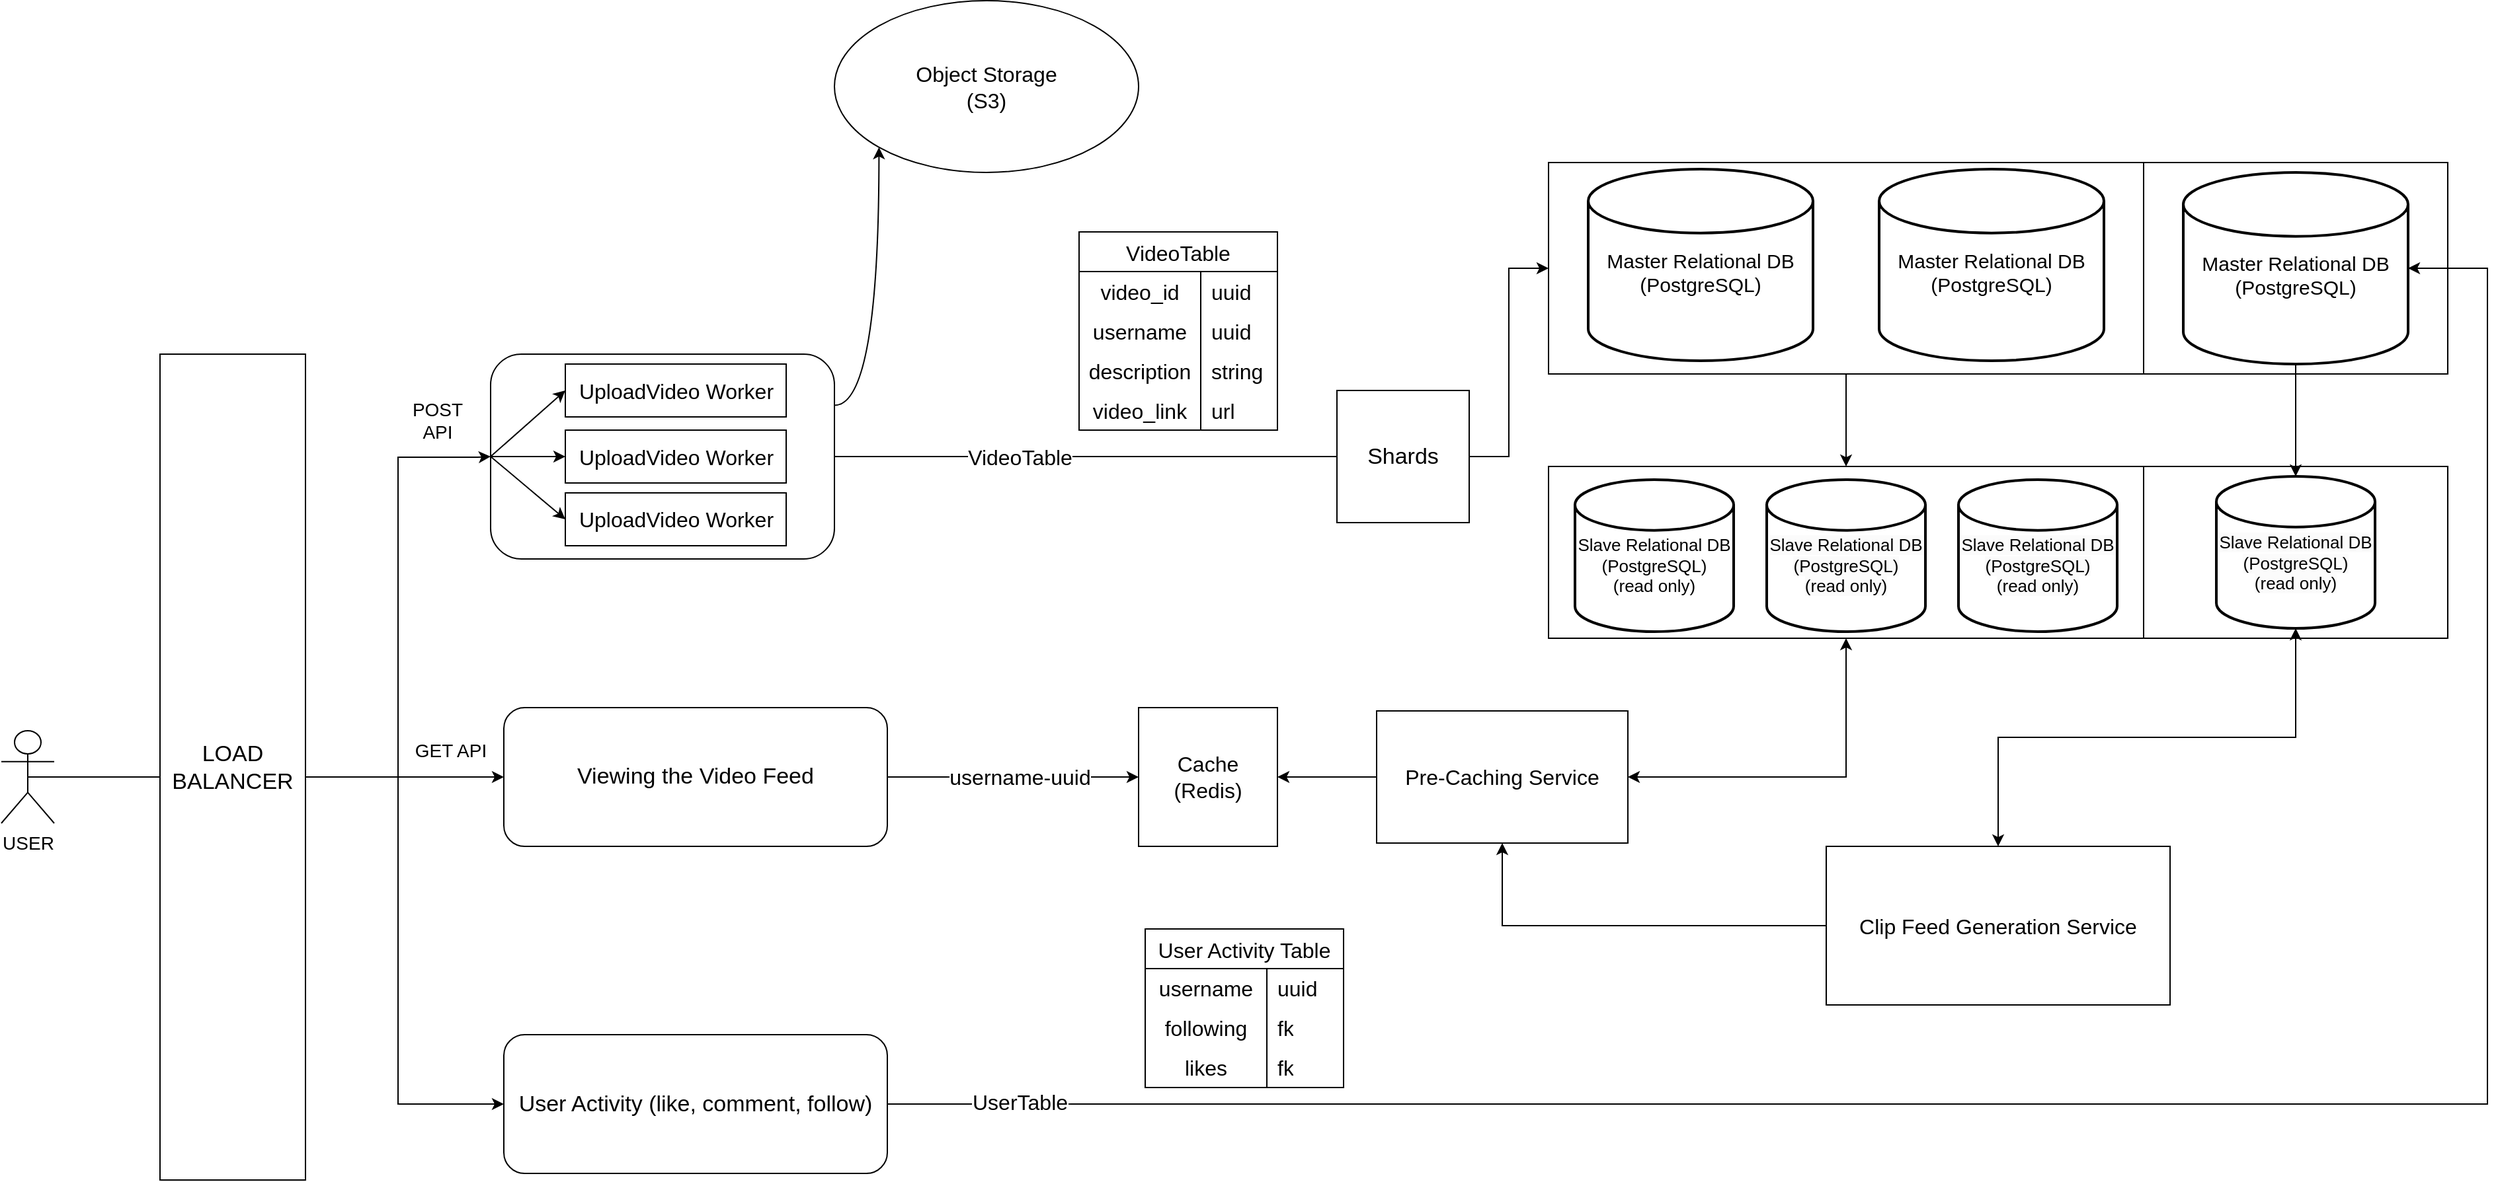 <mxfile version="21.0.2" type="device"><diagram name="Page-1" id="ao3p9w1e9IMJMOPHBp3D"><mxGraphModel dx="1466" dy="989" grid="1" gridSize="10" guides="1" tooltips="1" connect="1" arrows="1" fold="1" page="1" pageScale="1" pageWidth="1920" pageHeight="1200" math="0" shadow="0"><root><object label="" id="0"><mxCell/></object><mxCell id="1" parent="0"/><mxCell id="oOgxMRQKKio--Kn762Fp-40" value="&lt;font style=&quot;font-size: 16px;&quot;&gt;VideoTable&lt;/font&gt;" style="endArrow=classic;html=1;rounded=0;exitX=1;exitY=0.5;exitDx=0;exitDy=0;entryX=0;entryY=0.5;entryDx=0;entryDy=0;edgeStyle=orthogonalEdgeStyle;" edge="1" parent="1" source="BApjkqe6IOz5pvb6gpcd-9" target="BApjkqe6IOz5pvb6gpcd-74"><mxGeometry x="-0.59" width="50" height="50" relative="1" as="geometry"><mxPoint x="830" y="520" as="sourcePoint"/><mxPoint x="880" y="470" as="targetPoint"/><Array as="points"><mxPoint x="1160" y="442"/><mxPoint x="1160" y="300"/></Array><mxPoint as="offset"/></mxGeometry></mxCell><mxCell id="oOgxMRQKKio--Kn762Fp-35" value="" style="endArrow=classic;html=1;rounded=0;exitX=0.5;exitY=0.5;exitDx=0;exitDy=0;exitPerimeter=0;edgeStyle=orthogonalEdgeStyle;entryX=0;entryY=0.5;entryDx=0;entryDy=0;" edge="1" parent="1" source="BApjkqe6IOz5pvb6gpcd-1" target="BApjkqe6IOz5pvb6gpcd-9"><mxGeometry width="50" height="50" relative="1" as="geometry"><mxPoint x="170" y="570" as="sourcePoint"/><mxPoint x="380" y="460" as="targetPoint"/><Array as="points"><mxPoint x="320" y="685"/><mxPoint x="320" y="443"/><mxPoint x="380" y="443"/></Array></mxGeometry></mxCell><mxCell id="oOgxMRQKKio--Kn762Fp-12" value="" style="rounded=0;whiteSpace=wrap;html=1;" vertex="1" parent="1"><mxGeometry x="1190" y="450" width="680" height="130" as="geometry"/></mxCell><mxCell id="BApjkqe6IOz5pvb6gpcd-106" value="" style="rounded=0;whiteSpace=wrap;html=1;" parent="1" vertex="1"><mxGeometry x="1190" y="220" width="680" height="160" as="geometry"/></mxCell><mxCell id="BApjkqe6IOz5pvb6gpcd-91" value="" style="endArrow=classic;html=1;rounded=0;exitX=0.5;exitY=0.5;exitDx=0;exitDy=0;exitPerimeter=0;edgeStyle=orthogonalEdgeStyle;entryX=0;entryY=0.5;entryDx=0;entryDy=0;" parent="1" source="BApjkqe6IOz5pvb6gpcd-1" target="BApjkqe6IOz5pvb6gpcd-90" edge="1"><mxGeometry width="50" height="50" relative="1" as="geometry"><mxPoint x="380" y="830" as="sourcePoint"/><mxPoint x="390" y="780" as="targetPoint"/><Array as="points"><mxPoint x="320" y="685"/><mxPoint x="320" y="933"/></Array></mxGeometry></mxCell><mxCell id="BApjkqe6IOz5pvb6gpcd-81" value="" style="rounded=0;whiteSpace=wrap;html=1;" parent="1" vertex="1"><mxGeometry x="1190" y="450" width="450" height="130" as="geometry"/></mxCell><mxCell id="BApjkqe6IOz5pvb6gpcd-76" value="" style="endArrow=classic;html=1;rounded=0;exitX=0.5;exitY=0.5;exitDx=0;exitDy=0;exitPerimeter=0;entryX=0;entryY=0.5;entryDx=0;entryDy=0;" parent="1" source="BApjkqe6IOz5pvb6gpcd-1" target="BApjkqe6IOz5pvb6gpcd-78" edge="1"><mxGeometry width="50" height="50" relative="1" as="geometry"><mxPoint x="380" y="820" as="sourcePoint"/><mxPoint x="400" y="685" as="targetPoint"/></mxGeometry></mxCell><mxCell id="BApjkqe6IOz5pvb6gpcd-74" value="" style="rounded=0;whiteSpace=wrap;html=1;" parent="1" vertex="1"><mxGeometry x="1190" y="220" width="450" height="160" as="geometry"/></mxCell><mxCell id="BApjkqe6IOz5pvb6gpcd-9" value="" style="rounded=1;whiteSpace=wrap;html=1;" parent="1" vertex="1"><mxGeometry x="390" y="365" width="260" height="155" as="geometry"/></mxCell><mxCell id="BApjkqe6IOz5pvb6gpcd-1" value="USER" style="shape=umlActor;verticalLabelPosition=bottom;verticalAlign=top;html=1;outlineConnect=0;labelBackgroundColor=none;rounded=1;fontSize=14;" parent="1" vertex="1"><mxGeometry x="20" y="650" width="40" height="70" as="geometry"/></mxCell><mxCell id="BApjkqe6IOz5pvb6gpcd-13" value="&lt;font style=&quot;font-size: 14px;&quot;&gt;POST API&lt;/font&gt;" style="text;html=1;strokeColor=none;fillColor=none;align=center;verticalAlign=middle;whiteSpace=wrap;rounded=0;" parent="1" vertex="1"><mxGeometry x="320" y="400" width="60" height="30" as="geometry"/></mxCell><mxCell id="BApjkqe6IOz5pvb6gpcd-17" value="&lt;font style=&quot;font-size: 16px;&quot;&gt;UploadVideo Worker&lt;/font&gt;" style="rounded=0;whiteSpace=wrap;html=1;" parent="1" vertex="1"><mxGeometry x="446.5" y="470" width="167" height="40" as="geometry"/></mxCell><mxCell id="BApjkqe6IOz5pvb6gpcd-25" value="&lt;font style=&quot;font-size: 15px;&quot;&gt;Master Relational DB (PostgreSQL)&lt;/font&gt;" style="strokeWidth=2;html=1;shape=mxgraph.flowchart.database;whiteSpace=wrap;spacingTop=10;" parent="1" vertex="1"><mxGeometry x="1220" y="225" width="170" height="145" as="geometry"/></mxCell><mxCell id="BApjkqe6IOz5pvb6gpcd-26" value="&lt;font style=&quot;font-size: 13px;&quot;&gt;Slave Relational DB (PostgreSQL)&lt;br&gt;(read only)&lt;/font&gt;" style="strokeWidth=2;html=1;shape=mxgraph.flowchart.database;whiteSpace=wrap;spacingTop=15;" parent="1" vertex="1"><mxGeometry x="1210" y="460" width="120" height="115" as="geometry"/></mxCell><mxCell id="BApjkqe6IOz5pvb6gpcd-27" value="&lt;font style=&quot;font-size: 13px;&quot;&gt;&lt;span style=&quot;caret-color: rgb(0, 0, 0); color: rgb(0, 0, 0); font-family: Helvetica; font-style: normal; font-variant-caps: normal; font-weight: 400; letter-spacing: normal; text-align: center; text-indent: 0px; text-transform: none; word-spacing: 0px; -webkit-text-stroke-width: 0px; background-color: rgb(251, 251, 251); text-decoration: none; float: none; display: inline !important;&quot;&gt;Slave Relational DB (PostgreSQL)&lt;/span&gt;&lt;br style=&quot;border-color: var(--border-color); caret-color: rgb(0, 0, 0); color: rgb(0, 0, 0); font-family: Helvetica; font-style: normal; font-variant-caps: normal; font-weight: 400; letter-spacing: normal; text-align: center; text-indent: 0px; text-transform: none; word-spacing: 0px; -webkit-text-stroke-width: 0px; text-decoration: none;&quot;&gt;&lt;span style=&quot;caret-color: rgb(0, 0, 0); color: rgb(0, 0, 0); font-family: Helvetica; font-style: normal; font-variant-caps: normal; font-weight: 400; letter-spacing: normal; text-align: center; text-indent: 0px; text-transform: none; word-spacing: 0px; -webkit-text-stroke-width: 0px; background-color: rgb(251, 251, 251); text-decoration: none; float: none; display: inline !important;&quot;&gt;(read only)&lt;/span&gt;&lt;/font&gt;" style="strokeWidth=2;html=1;shape=mxgraph.flowchart.database;whiteSpace=wrap;spacingTop=15;" parent="1" vertex="1"><mxGeometry x="1355" y="460" width="120" height="115" as="geometry"/></mxCell><mxCell id="BApjkqe6IOz5pvb6gpcd-28" value="&lt;font style=&quot;font-size: 13px;&quot;&gt;&lt;span style=&quot;border-color: var(--border-color); caret-color: rgb(0, 0, 0); color: rgb(0, 0, 0); font-family: Helvetica; font-style: normal; font-variant-caps: normal; font-weight: 400; letter-spacing: normal; text-align: center; text-indent: 0px; text-transform: none; word-spacing: 0px; -webkit-text-stroke-width: 0px; text-decoration: none; background-color: rgb(251, 251, 251); float: none; display: inline !important;&quot;&gt;Slave Relational DB (PostgreSQL)&lt;/span&gt;&lt;br style=&quot;border-color: var(--border-color); caret-color: rgb(0, 0, 0); color: rgb(0, 0, 0); font-family: Helvetica; font-style: normal; font-variant-caps: normal; font-weight: 400; letter-spacing: normal; text-align: center; text-indent: 0px; text-transform: none; word-spacing: 0px; -webkit-text-stroke-width: 0px; text-decoration: none;&quot;&gt;&lt;span style=&quot;border-color: var(--border-color); caret-color: rgb(0, 0, 0); color: rgb(0, 0, 0); font-family: Helvetica; font-style: normal; font-variant-caps: normal; font-weight: 400; letter-spacing: normal; text-align: center; text-indent: 0px; text-transform: none; word-spacing: 0px; -webkit-text-stroke-width: 0px; text-decoration: none; background-color: rgb(251, 251, 251); float: none; display: inline !important;&quot;&gt;(read only)&lt;/span&gt;&lt;/font&gt;" style="strokeWidth=2;html=1;shape=mxgraph.flowchart.database;whiteSpace=wrap;spacingTop=15;" parent="1" vertex="1"><mxGeometry x="1500" y="460" width="120" height="115" as="geometry"/></mxCell><mxCell id="BApjkqe6IOz5pvb6gpcd-59" value="VideoTable" style="shape=table;startSize=30;container=1;collapsible=0;childLayout=tableLayout;fixedRows=1;rowLines=0;fontStyle=0;strokeColor=default;fontSize=16;" parent="1" vertex="1"><mxGeometry x="835" y="272.5" width="150" height="150" as="geometry"/></mxCell><mxCell id="BApjkqe6IOz5pvb6gpcd-60" value="" style="shape=tableRow;horizontal=0;startSize=0;swimlaneHead=0;swimlaneBody=0;top=0;left=0;bottom=0;right=0;collapsible=0;dropTarget=0;fillColor=none;points=[[0,0.5],[1,0.5]];portConstraint=eastwest;strokeColor=inherit;fontSize=16;" parent="BApjkqe6IOz5pvb6gpcd-59" vertex="1"><mxGeometry y="30" width="150" height="30" as="geometry"/></mxCell><mxCell id="BApjkqe6IOz5pvb6gpcd-61" value="video_id" style="shape=partialRectangle;html=1;whiteSpace=wrap;connectable=0;fillColor=none;top=0;left=0;bottom=0;right=0;overflow=hidden;pointerEvents=1;strokeColor=inherit;fontSize=16;" parent="BApjkqe6IOz5pvb6gpcd-60" vertex="1"><mxGeometry width="92" height="30" as="geometry"><mxRectangle width="92" height="30" as="alternateBounds"/></mxGeometry></mxCell><mxCell id="BApjkqe6IOz5pvb6gpcd-62" value="uuid" style="shape=partialRectangle;html=1;whiteSpace=wrap;connectable=0;fillColor=none;top=0;left=0;bottom=0;right=0;align=left;spacingLeft=6;overflow=hidden;strokeColor=inherit;fontSize=16;" parent="BApjkqe6IOz5pvb6gpcd-60" vertex="1"><mxGeometry x="92" width="58" height="30" as="geometry"><mxRectangle width="58" height="30" as="alternateBounds"/></mxGeometry></mxCell><mxCell id="BApjkqe6IOz5pvb6gpcd-63" value="" style="shape=tableRow;horizontal=0;startSize=0;swimlaneHead=0;swimlaneBody=0;top=0;left=0;bottom=0;right=0;collapsible=0;dropTarget=0;fillColor=none;points=[[0,0.5],[1,0.5]];portConstraint=eastwest;strokeColor=inherit;fontSize=16;" parent="BApjkqe6IOz5pvb6gpcd-59" vertex="1"><mxGeometry y="60" width="150" height="30" as="geometry"/></mxCell><mxCell id="BApjkqe6IOz5pvb6gpcd-64" value="username" style="shape=partialRectangle;html=1;whiteSpace=wrap;connectable=0;fillColor=none;top=0;left=0;bottom=0;right=0;overflow=hidden;strokeColor=inherit;fontSize=16;" parent="BApjkqe6IOz5pvb6gpcd-63" vertex="1"><mxGeometry width="92" height="30" as="geometry"><mxRectangle width="92" height="30" as="alternateBounds"/></mxGeometry></mxCell><mxCell id="BApjkqe6IOz5pvb6gpcd-65" value="uuid" style="shape=partialRectangle;html=1;whiteSpace=wrap;connectable=0;fillColor=none;top=0;left=0;bottom=0;right=0;align=left;spacingLeft=6;overflow=hidden;strokeColor=inherit;fontSize=16;" parent="BApjkqe6IOz5pvb6gpcd-63" vertex="1"><mxGeometry x="92" width="58" height="30" as="geometry"><mxRectangle width="58" height="30" as="alternateBounds"/></mxGeometry></mxCell><mxCell id="BApjkqe6IOz5pvb6gpcd-66" value="" style="shape=tableRow;horizontal=0;startSize=0;swimlaneHead=0;swimlaneBody=0;top=0;left=0;bottom=0;right=0;collapsible=0;dropTarget=0;fillColor=none;points=[[0,0.5],[1,0.5]];portConstraint=eastwest;strokeColor=inherit;fontSize=16;" parent="BApjkqe6IOz5pvb6gpcd-59" vertex="1"><mxGeometry y="90" width="150" height="30" as="geometry"/></mxCell><mxCell id="BApjkqe6IOz5pvb6gpcd-67" value="description" style="shape=partialRectangle;html=1;whiteSpace=wrap;connectable=0;fillColor=none;top=0;left=0;bottom=0;right=0;overflow=hidden;strokeColor=inherit;fontSize=16;" parent="BApjkqe6IOz5pvb6gpcd-66" vertex="1"><mxGeometry width="92" height="30" as="geometry"><mxRectangle width="92" height="30" as="alternateBounds"/></mxGeometry></mxCell><mxCell id="BApjkqe6IOz5pvb6gpcd-68" value="string" style="shape=partialRectangle;html=1;whiteSpace=wrap;connectable=0;fillColor=none;top=0;left=0;bottom=0;right=0;align=left;spacingLeft=6;overflow=hidden;strokeColor=inherit;fontSize=16;" parent="BApjkqe6IOz5pvb6gpcd-66" vertex="1"><mxGeometry x="92" width="58" height="30" as="geometry"><mxRectangle width="58" height="30" as="alternateBounds"/></mxGeometry></mxCell><mxCell id="BApjkqe6IOz5pvb6gpcd-69" value="" style="shape=tableRow;horizontal=0;startSize=0;swimlaneHead=0;swimlaneBody=0;top=0;left=0;bottom=0;right=0;collapsible=0;dropTarget=0;fillColor=none;points=[[0,0.5],[1,0.5]];portConstraint=eastwest;strokeColor=inherit;fontSize=16;" parent="BApjkqe6IOz5pvb6gpcd-59" vertex="1"><mxGeometry y="120" width="150" height="30" as="geometry"/></mxCell><mxCell id="BApjkqe6IOz5pvb6gpcd-70" value="video_link" style="shape=partialRectangle;html=1;whiteSpace=wrap;connectable=0;fillColor=none;top=0;left=0;bottom=0;right=0;overflow=hidden;strokeColor=inherit;fontSize=16;" parent="BApjkqe6IOz5pvb6gpcd-69" vertex="1"><mxGeometry width="92" height="30" as="geometry"><mxRectangle width="92" height="30" as="alternateBounds"/></mxGeometry></mxCell><mxCell id="BApjkqe6IOz5pvb6gpcd-71" value="url" style="shape=partialRectangle;html=1;whiteSpace=wrap;connectable=0;fillColor=none;top=0;left=0;bottom=0;right=0;align=left;spacingLeft=6;overflow=hidden;strokeColor=inherit;fontSize=16;" parent="BApjkqe6IOz5pvb6gpcd-69" vertex="1"><mxGeometry x="92" width="58" height="30" as="geometry"><mxRectangle width="58" height="30" as="alternateBounds"/></mxGeometry></mxCell><mxCell id="BApjkqe6IOz5pvb6gpcd-75" value="&lt;font style=&quot;font-size: 15px;&quot;&gt;Master Relational DB (PostgreSQL)&lt;/font&gt;" style="strokeWidth=2;html=1;shape=mxgraph.flowchart.database;whiteSpace=wrap;spacingTop=10;" parent="1" vertex="1"><mxGeometry x="1440" y="225" width="170" height="145" as="geometry"/></mxCell><mxCell id="BApjkqe6IOz5pvb6gpcd-77" value="&lt;font style=&quot;font-size: 14px;&quot;&gt;GET API&lt;/font&gt;" style="text;html=1;strokeColor=none;fillColor=none;align=center;verticalAlign=middle;whiteSpace=wrap;rounded=0;" parent="1" vertex="1"><mxGeometry x="330" y="650" width="60" height="30" as="geometry"/></mxCell><mxCell id="BApjkqe6IOz5pvb6gpcd-78" value="&lt;font style=&quot;font-size: 17px;&quot;&gt;Viewing the Video Feed&lt;/font&gt;" style="rounded=1;whiteSpace=wrap;html=1;" parent="1" vertex="1"><mxGeometry x="400" y="632.5" width="290" height="105" as="geometry"/></mxCell><mxCell id="BApjkqe6IOz5pvb6gpcd-80" value="&lt;font style=&quot;font-size: 16px;&quot;&gt;username-uuid&lt;/font&gt;" style="endArrow=classic;html=1;rounded=0;exitX=1;exitY=0.5;exitDx=0;exitDy=0;entryX=0;entryY=0.5;entryDx=0;entryDy=0;" parent="1" source="BApjkqe6IOz5pvb6gpcd-78" target="oOgxMRQKKio--Kn762Fp-15" edge="1"><mxGeometry x="0.053" width="50" height="50" relative="1" as="geometry"><mxPoint x="760" y="730" as="sourcePoint"/><mxPoint x="830" y="730" as="targetPoint"/><mxPoint as="offset"/></mxGeometry></mxCell><mxCell id="BApjkqe6IOz5pvb6gpcd-85" value="" style="endArrow=classic;html=1;rounded=0;exitX=0.5;exitY=1;exitDx=0;exitDy=0;entryX=0.5;entryY=0;entryDx=0;entryDy=0;" parent="1" source="BApjkqe6IOz5pvb6gpcd-74" target="BApjkqe6IOz5pvb6gpcd-81" edge="1"><mxGeometry width="50" height="50" relative="1" as="geometry"><mxPoint x="1300" y="520" as="sourcePoint"/><mxPoint x="1350" y="470" as="targetPoint"/></mxGeometry></mxCell><mxCell id="BApjkqe6IOz5pvb6gpcd-72" value="&lt;font style=&quot;font-size: 17px;&quot;&gt;Shards&lt;/font&gt;" style="rounded=0;whiteSpace=wrap;html=1;" parent="1" vertex="1"><mxGeometry x="1030" y="392.5" width="100" height="100" as="geometry"/></mxCell><mxCell id="BApjkqe6IOz5pvb6gpcd-90" value="&lt;font style=&quot;font-size: 17px;&quot;&gt;User Activity (like, comment, follow)&lt;/font&gt;" style="rounded=1;whiteSpace=wrap;html=1;" parent="1" vertex="1"><mxGeometry x="400" y="880" width="290" height="105" as="geometry"/></mxCell><mxCell id="BApjkqe6IOz5pvb6gpcd-93" value="&lt;font style=&quot;font-size: 16px;&quot;&gt;Pre-Caching Service&lt;/font&gt;" style="rounded=0;whiteSpace=wrap;html=1;" parent="1" vertex="1"><mxGeometry x="1060" y="635" width="190" height="100" as="geometry"/></mxCell><mxCell id="BApjkqe6IOz5pvb6gpcd-96" value="" style="endArrow=classic;html=1;rounded=0;exitX=0;exitY=0.5;exitDx=0;exitDy=0;entryX=1;entryY=0.5;entryDx=0;entryDy=0;" parent="1" source="BApjkqe6IOz5pvb6gpcd-93" target="oOgxMRQKKio--Kn762Fp-15" edge="1"><mxGeometry width="50" height="50" relative="1" as="geometry"><mxPoint x="1040" y="840" as="sourcePoint"/><mxPoint x="1050" y="760" as="targetPoint"/></mxGeometry></mxCell><mxCell id="BApjkqe6IOz5pvb6gpcd-101" value="&lt;font style=&quot;font-size: 15px;&quot;&gt;Master Relational DB (PostgreSQL)&lt;/font&gt;" style="strokeWidth=2;html=1;shape=mxgraph.flowchart.database;whiteSpace=wrap;spacingTop=10;" parent="1" vertex="1"><mxGeometry x="1670" y="227.5" width="170" height="145" as="geometry"/></mxCell><mxCell id="BApjkqe6IOz5pvb6gpcd-102" value="&lt;font style=&quot;font-size: 16px;&quot;&gt;UserTable&lt;/font&gt;" style="endArrow=classic;html=1;rounded=0;exitX=1;exitY=0.5;exitDx=0;exitDy=0;entryX=1;entryY=0.5;entryDx=0;entryDy=0;entryPerimeter=0;edgeStyle=orthogonalEdgeStyle;" parent="1" source="BApjkqe6IOz5pvb6gpcd-90" target="BApjkqe6IOz5pvb6gpcd-101" edge="1"><mxGeometry x="-0.895" y="2" width="50" height="50" relative="1" as="geometry"><mxPoint x="750" y="960" as="sourcePoint"/><mxPoint x="830" y="860" as="targetPoint"/><Array as="points"><mxPoint x="1900" y="933"/><mxPoint x="1900" y="300"/></Array><mxPoint as="offset"/></mxGeometry></mxCell><mxCell id="oOgxMRQKKio--Kn762Fp-1" value="&lt;font style=&quot;font-size: 16px;&quot;&gt;Object Storage&lt;br&gt;(S3)&lt;/font&gt;" style="ellipse;whiteSpace=wrap;html=1;" vertex="1" parent="1"><mxGeometry x="650" y="97.5" width="230" height="130" as="geometry"/></mxCell><mxCell id="oOgxMRQKKio--Kn762Fp-4" value="&lt;font style=&quot;font-size: 17px;&quot;&gt;LOAD BALANCER&lt;/font&gt;" style="whiteSpace=wrap;html=1;" vertex="1" parent="1"><mxGeometry x="140" y="365" width="110" height="625" as="geometry"/></mxCell><mxCell id="oOgxMRQKKio--Kn762Fp-11" value="&lt;font style=&quot;font-size: 13px;&quot;&gt;&lt;span style=&quot;caret-color: rgb(0, 0, 0); color: rgb(0, 0, 0); font-family: Helvetica; font-style: normal; font-variant-caps: normal; font-weight: 400; letter-spacing: normal; text-align: center; text-indent: 0px; text-transform: none; word-spacing: 0px; -webkit-text-stroke-width: 0px; background-color: rgb(251, 251, 251); text-decoration: none; float: none; display: inline !important;&quot;&gt;Slave Relational DB (PostgreSQL)&lt;/span&gt;&lt;br style=&quot;border-color: var(--border-color); caret-color: rgb(0, 0, 0); color: rgb(0, 0, 0); font-family: Helvetica; font-style: normal; font-variant-caps: normal; font-weight: 400; letter-spacing: normal; text-align: center; text-indent: 0px; text-transform: none; word-spacing: 0px; -webkit-text-stroke-width: 0px; text-decoration: none;&quot;&gt;&lt;span style=&quot;caret-color: rgb(0, 0, 0); color: rgb(0, 0, 0); font-family: Helvetica; font-style: normal; font-variant-caps: normal; font-weight: 400; letter-spacing: normal; text-align: center; text-indent: 0px; text-transform: none; word-spacing: 0px; -webkit-text-stroke-width: 0px; background-color: rgb(251, 251, 251); text-decoration: none; float: none; display: inline !important;&quot;&gt;(read only)&lt;/span&gt;&lt;/font&gt;" style="strokeWidth=2;html=1;shape=mxgraph.flowchart.database;whiteSpace=wrap;spacingTop=15;" vertex="1" parent="1"><mxGeometry x="1695" y="457.5" width="120" height="115" as="geometry"/></mxCell><mxCell id="oOgxMRQKKio--Kn762Fp-13" value="" style="endArrow=classic;html=1;rounded=0;entryX=0.5;entryY=0;entryDx=0;entryDy=0;entryPerimeter=0;exitX=0.5;exitY=1;exitDx=0;exitDy=0;exitPerimeter=0;" edge="1" parent="1" source="BApjkqe6IOz5pvb6gpcd-101" target="oOgxMRQKKio--Kn762Fp-11"><mxGeometry width="50" height="50" relative="1" as="geometry"><mxPoint x="1720" y="410" as="sourcePoint"/><mxPoint x="1710" y="400" as="targetPoint"/></mxGeometry></mxCell><mxCell id="oOgxMRQKKio--Kn762Fp-14" value="&lt;font style=&quot;font-size: 16px;&quot;&gt;Clip Feed Generation Service&lt;/font&gt;" style="rounded=0;whiteSpace=wrap;html=1;" vertex="1" parent="1"><mxGeometry x="1400" y="737.5" width="260" height="120" as="geometry"/></mxCell><mxCell id="oOgxMRQKKio--Kn762Fp-15" value="&lt;font style=&quot;font-size: 16px;&quot;&gt;Cache&lt;br&gt;(Redis)&lt;/font&gt;" style="whiteSpace=wrap;html=1;aspect=fixed;" vertex="1" parent="1"><mxGeometry x="880" y="632.5" width="105" height="105" as="geometry"/></mxCell><mxCell id="oOgxMRQKKio--Kn762Fp-16" value="" style="endArrow=classic;html=1;rounded=0;exitX=0;exitY=0.5;exitDx=0;exitDy=0;entryX=0.5;entryY=1;entryDx=0;entryDy=0;edgeStyle=orthogonalEdgeStyle;" edge="1" parent="1" source="oOgxMRQKKio--Kn762Fp-14" target="BApjkqe6IOz5pvb6gpcd-93"><mxGeometry width="50" height="50" relative="1" as="geometry"><mxPoint x="1330" y="810" as="sourcePoint"/><mxPoint x="1380" y="760" as="targetPoint"/></mxGeometry></mxCell><mxCell id="oOgxMRQKKio--Kn762Fp-18" value="" style="endArrow=classic;startArrow=classic;html=1;rounded=0;exitX=1;exitY=0.5;exitDx=0;exitDy=0;entryX=0.5;entryY=1;entryDx=0;entryDy=0;edgeStyle=orthogonalEdgeStyle;" edge="1" parent="1" source="BApjkqe6IOz5pvb6gpcd-93" target="BApjkqe6IOz5pvb6gpcd-81"><mxGeometry width="50" height="50" relative="1" as="geometry"><mxPoint x="1300" y="710" as="sourcePoint"/><mxPoint x="1350" y="660" as="targetPoint"/></mxGeometry></mxCell><mxCell id="oOgxMRQKKio--Kn762Fp-19" value="" style="endArrow=classic;startArrow=classic;html=1;rounded=0;exitX=0.5;exitY=0;exitDx=0;exitDy=0;entryX=0.5;entryY=1;entryDx=0;entryDy=0;entryPerimeter=0;edgeStyle=orthogonalEdgeStyle;" edge="1" parent="1" source="oOgxMRQKKio--Kn762Fp-14" target="oOgxMRQKKio--Kn762Fp-11"><mxGeometry width="50" height="50" relative="1" as="geometry"><mxPoint x="1590" y="690" as="sourcePoint"/><mxPoint x="1640" y="640" as="targetPoint"/></mxGeometry></mxCell><mxCell id="oOgxMRQKKio--Kn762Fp-20" value="User Activity Table" style="shape=table;startSize=30;container=1;collapsible=0;childLayout=tableLayout;fixedRows=1;rowLines=0;fontStyle=0;strokeColor=default;fontSize=16;" vertex="1" parent="1"><mxGeometry x="885" y="800" width="150" height="120" as="geometry"/></mxCell><mxCell id="oOgxMRQKKio--Kn762Fp-21" value="" style="shape=tableRow;horizontal=0;startSize=0;swimlaneHead=0;swimlaneBody=0;top=0;left=0;bottom=0;right=0;collapsible=0;dropTarget=0;fillColor=none;points=[[0,0.5],[1,0.5]];portConstraint=eastwest;strokeColor=inherit;fontSize=16;" vertex="1" parent="oOgxMRQKKio--Kn762Fp-20"><mxGeometry y="30" width="150" height="30" as="geometry"/></mxCell><mxCell id="oOgxMRQKKio--Kn762Fp-22" value="username" style="shape=partialRectangle;html=1;whiteSpace=wrap;connectable=0;fillColor=none;top=0;left=0;bottom=0;right=0;overflow=hidden;pointerEvents=1;strokeColor=inherit;fontSize=16;" vertex="1" parent="oOgxMRQKKio--Kn762Fp-21"><mxGeometry width="92" height="30" as="geometry"><mxRectangle width="92" height="30" as="alternateBounds"/></mxGeometry></mxCell><mxCell id="oOgxMRQKKio--Kn762Fp-23" value="uuid" style="shape=partialRectangle;html=1;whiteSpace=wrap;connectable=0;fillColor=none;top=0;left=0;bottom=0;right=0;align=left;spacingLeft=6;overflow=hidden;strokeColor=inherit;fontSize=16;" vertex="1" parent="oOgxMRQKKio--Kn762Fp-21"><mxGeometry x="92" width="58" height="30" as="geometry"><mxRectangle width="58" height="30" as="alternateBounds"/></mxGeometry></mxCell><mxCell id="oOgxMRQKKio--Kn762Fp-24" value="" style="shape=tableRow;horizontal=0;startSize=0;swimlaneHead=0;swimlaneBody=0;top=0;left=0;bottom=0;right=0;collapsible=0;dropTarget=0;fillColor=none;points=[[0,0.5],[1,0.5]];portConstraint=eastwest;strokeColor=inherit;fontSize=16;" vertex="1" parent="oOgxMRQKKio--Kn762Fp-20"><mxGeometry y="60" width="150" height="30" as="geometry"/></mxCell><mxCell id="oOgxMRQKKio--Kn762Fp-25" value="following" style="shape=partialRectangle;html=1;whiteSpace=wrap;connectable=0;fillColor=none;top=0;left=0;bottom=0;right=0;overflow=hidden;strokeColor=inherit;fontSize=16;" vertex="1" parent="oOgxMRQKKio--Kn762Fp-24"><mxGeometry width="92" height="30" as="geometry"><mxRectangle width="92" height="30" as="alternateBounds"/></mxGeometry></mxCell><mxCell id="oOgxMRQKKio--Kn762Fp-26" value="fk" style="shape=partialRectangle;html=1;whiteSpace=wrap;connectable=0;fillColor=none;top=0;left=0;bottom=0;right=0;align=left;spacingLeft=6;overflow=hidden;strokeColor=inherit;fontSize=16;" vertex="1" parent="oOgxMRQKKio--Kn762Fp-24"><mxGeometry x="92" width="58" height="30" as="geometry"><mxRectangle width="58" height="30" as="alternateBounds"/></mxGeometry></mxCell><mxCell id="oOgxMRQKKio--Kn762Fp-27" value="" style="shape=tableRow;horizontal=0;startSize=0;swimlaneHead=0;swimlaneBody=0;top=0;left=0;bottom=0;right=0;collapsible=0;dropTarget=0;fillColor=none;points=[[0,0.5],[1,0.5]];portConstraint=eastwest;strokeColor=inherit;fontSize=16;" vertex="1" parent="oOgxMRQKKio--Kn762Fp-20"><mxGeometry y="90" width="150" height="30" as="geometry"/></mxCell><mxCell id="oOgxMRQKKio--Kn762Fp-28" value="likes" style="shape=partialRectangle;html=1;whiteSpace=wrap;connectable=0;fillColor=none;top=0;left=0;bottom=0;right=0;overflow=hidden;strokeColor=inherit;fontSize=16;" vertex="1" parent="oOgxMRQKKio--Kn762Fp-27"><mxGeometry width="92" height="30" as="geometry"><mxRectangle width="92" height="30" as="alternateBounds"/></mxGeometry></mxCell><mxCell id="oOgxMRQKKio--Kn762Fp-29" value="fk" style="shape=partialRectangle;html=1;whiteSpace=wrap;connectable=0;fillColor=none;top=0;left=0;bottom=0;right=0;align=left;spacingLeft=6;overflow=hidden;strokeColor=inherit;fontSize=16;" vertex="1" parent="oOgxMRQKKio--Kn762Fp-27"><mxGeometry x="92" width="58" height="30" as="geometry"><mxRectangle width="58" height="30" as="alternateBounds"/></mxGeometry></mxCell><mxCell id="oOgxMRQKKio--Kn762Fp-33" value="&lt;font style=&quot;font-size: 16px;&quot;&gt;UploadVideo Worker&lt;/font&gt;" style="rounded=0;whiteSpace=wrap;html=1;" vertex="1" parent="1"><mxGeometry x="446.5" y="422.5" width="167" height="40" as="geometry"/></mxCell><mxCell id="oOgxMRQKKio--Kn762Fp-34" value="&lt;font style=&quot;font-size: 16px;&quot;&gt;UploadVideo Worker&lt;/font&gt;" style="rounded=0;whiteSpace=wrap;html=1;" vertex="1" parent="1"><mxGeometry x="446.5" y="372.5" width="167" height="40" as="geometry"/></mxCell><mxCell id="oOgxMRQKKio--Kn762Fp-36" value="" style="endArrow=classic;html=1;rounded=0;exitX=0;exitY=0.5;exitDx=0;exitDy=0;entryX=0;entryY=0.5;entryDx=0;entryDy=0;" edge="1" parent="1" source="BApjkqe6IOz5pvb6gpcd-9" target="oOgxMRQKKio--Kn762Fp-34"><mxGeometry width="50" height="50" relative="1" as="geometry"><mxPoint x="390" y="450" as="sourcePoint"/><mxPoint x="440" y="400" as="targetPoint"/></mxGeometry></mxCell><mxCell id="oOgxMRQKKio--Kn762Fp-37" value="" style="endArrow=classic;html=1;rounded=0;entryX=0;entryY=0.5;entryDx=0;entryDy=0;exitX=0;exitY=0.5;exitDx=0;exitDy=0;" edge="1" parent="1" source="BApjkqe6IOz5pvb6gpcd-9" target="oOgxMRQKKio--Kn762Fp-33"><mxGeometry width="50" height="50" relative="1" as="geometry"><mxPoint x="390" y="440" as="sourcePoint"/><mxPoint x="400" y="520" as="targetPoint"/></mxGeometry></mxCell><mxCell id="oOgxMRQKKio--Kn762Fp-38" value="" style="endArrow=classic;html=1;rounded=0;entryX=0;entryY=0.5;entryDx=0;entryDy=0;exitX=0;exitY=0.5;exitDx=0;exitDy=0;" edge="1" parent="1" source="BApjkqe6IOz5pvb6gpcd-9" target="BApjkqe6IOz5pvb6gpcd-17"><mxGeometry width="50" height="50" relative="1" as="geometry"><mxPoint x="390" y="440" as="sourcePoint"/><mxPoint x="410" y="510" as="targetPoint"/></mxGeometry></mxCell><mxCell id="oOgxMRQKKio--Kn762Fp-39" value="" style="endArrow=classic;html=1;rounded=0;exitX=1;exitY=0.25;exitDx=0;exitDy=0;entryX=0;entryY=1;entryDx=0;entryDy=0;edgeStyle=orthogonalEdgeStyle;curved=1;" edge="1" parent="1" source="BApjkqe6IOz5pvb6gpcd-9" target="oOgxMRQKKio--Kn762Fp-1"><mxGeometry width="50" height="50" relative="1" as="geometry"><mxPoint x="500" y="200" as="sourcePoint"/><mxPoint x="550" y="150" as="targetPoint"/></mxGeometry></mxCell></root></mxGraphModel></diagram></mxfile>